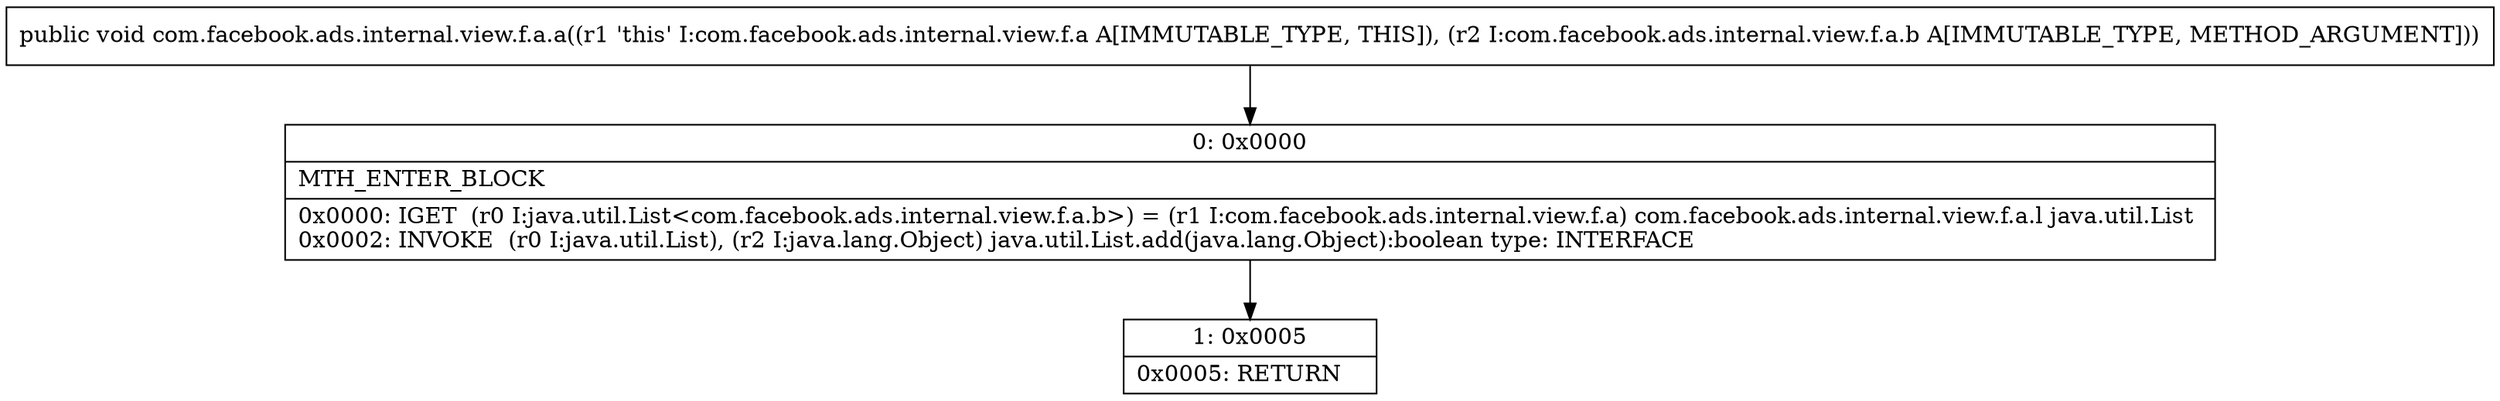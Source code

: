 digraph "CFG forcom.facebook.ads.internal.view.f.a.a(Lcom\/facebook\/ads\/internal\/view\/f\/a\/b;)V" {
Node_0 [shape=record,label="{0\:\ 0x0000|MTH_ENTER_BLOCK\l|0x0000: IGET  (r0 I:java.util.List\<com.facebook.ads.internal.view.f.a.b\>) = (r1 I:com.facebook.ads.internal.view.f.a) com.facebook.ads.internal.view.f.a.l java.util.List \l0x0002: INVOKE  (r0 I:java.util.List), (r2 I:java.lang.Object) java.util.List.add(java.lang.Object):boolean type: INTERFACE \l}"];
Node_1 [shape=record,label="{1\:\ 0x0005|0x0005: RETURN   \l}"];
MethodNode[shape=record,label="{public void com.facebook.ads.internal.view.f.a.a((r1 'this' I:com.facebook.ads.internal.view.f.a A[IMMUTABLE_TYPE, THIS]), (r2 I:com.facebook.ads.internal.view.f.a.b A[IMMUTABLE_TYPE, METHOD_ARGUMENT])) }"];
MethodNode -> Node_0;
Node_0 -> Node_1;
}

